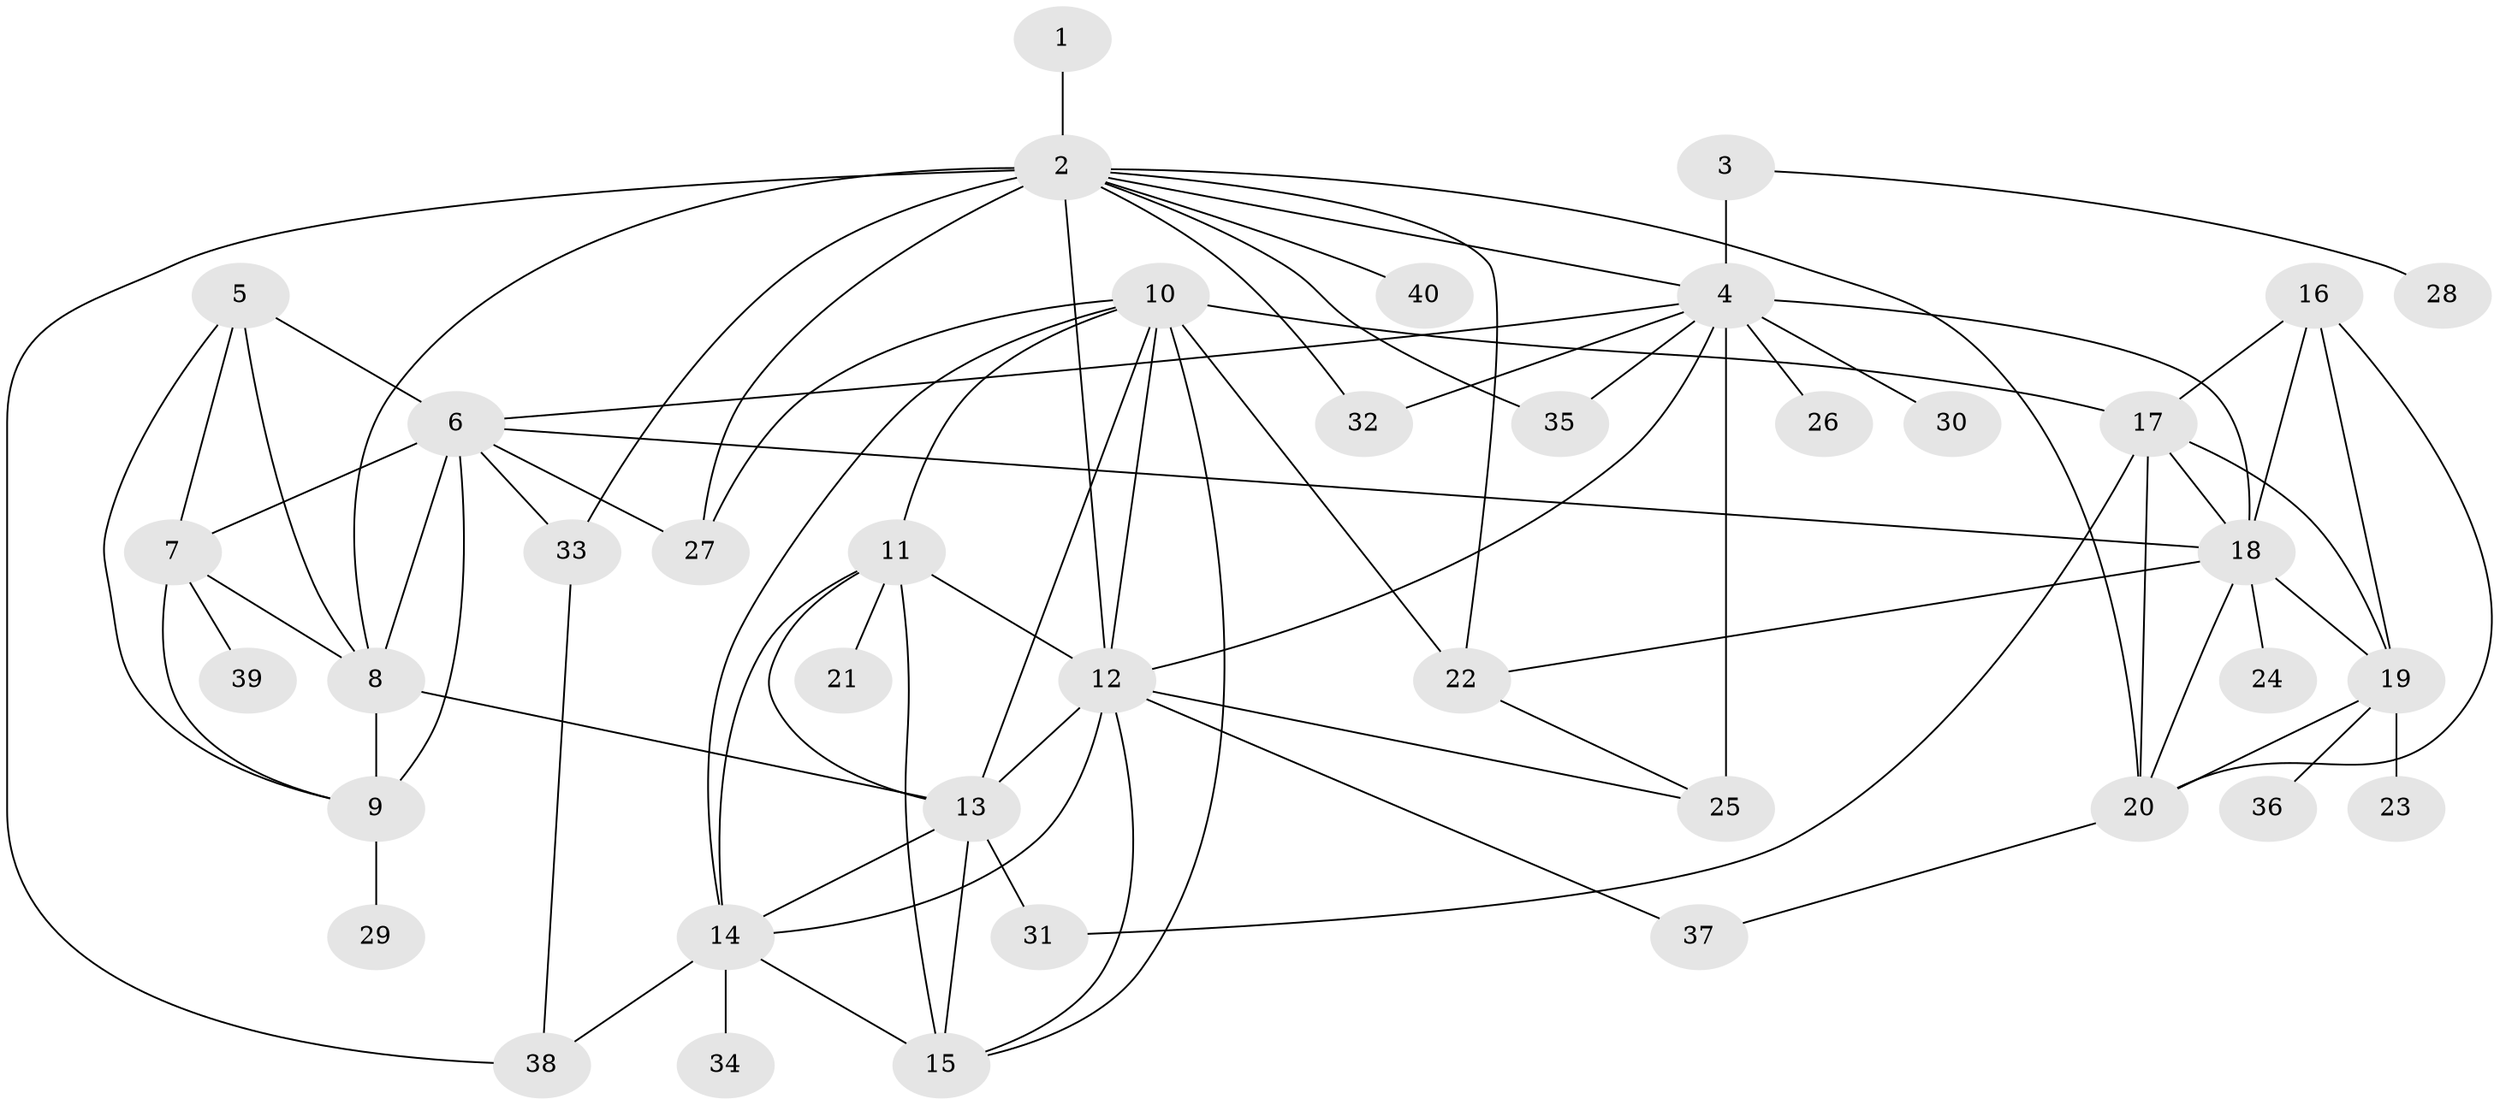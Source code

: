 // original degree distribution, {7: 0.030303030303030304, 12: 0.022727272727272728, 8: 0.06060606060606061, 6: 0.030303030303030304, 9: 0.030303030303030304, 11: 0.007575757575757576, 5: 0.007575757575757576, 13: 0.007575757575757576, 10: 0.022727272727272728, 15: 0.007575757575757576, 3: 0.06818181818181818, 1: 0.5681818181818182, 2: 0.12878787878787878, 4: 0.007575757575757576}
// Generated by graph-tools (version 1.1) at 2025/52/03/04/25 22:52:44]
// undirected, 40 vertices, 80 edges
graph export_dot {
  node [color=gray90,style=filled];
  1;
  2;
  3;
  4;
  5;
  6;
  7;
  8;
  9;
  10;
  11;
  12;
  13;
  14;
  15;
  16;
  17;
  18;
  19;
  20;
  21;
  22;
  23;
  24;
  25;
  26;
  27;
  28;
  29;
  30;
  31;
  32;
  33;
  34;
  35;
  36;
  37;
  38;
  39;
  40;
  1 -- 2 [weight=5.0];
  2 -- 4 [weight=1.0];
  2 -- 8 [weight=1.0];
  2 -- 12 [weight=2.0];
  2 -- 20 [weight=1.0];
  2 -- 22 [weight=1.0];
  2 -- 27 [weight=4.0];
  2 -- 32 [weight=3.0];
  2 -- 33 [weight=1.0];
  2 -- 35 [weight=1.0];
  2 -- 38 [weight=1.0];
  2 -- 40 [weight=1.0];
  3 -- 4 [weight=5.0];
  3 -- 28 [weight=1.0];
  4 -- 6 [weight=1.0];
  4 -- 12 [weight=1.0];
  4 -- 18 [weight=1.0];
  4 -- 25 [weight=6.0];
  4 -- 26 [weight=1.0];
  4 -- 30 [weight=1.0];
  4 -- 32 [weight=1.0];
  4 -- 35 [weight=1.0];
  5 -- 6 [weight=2.0];
  5 -- 7 [weight=1.0];
  5 -- 8 [weight=1.0];
  5 -- 9 [weight=1.0];
  6 -- 7 [weight=2.0];
  6 -- 8 [weight=2.0];
  6 -- 9 [weight=2.0];
  6 -- 18 [weight=1.0];
  6 -- 27 [weight=1.0];
  6 -- 33 [weight=1.0];
  7 -- 8 [weight=1.0];
  7 -- 9 [weight=1.0];
  7 -- 39 [weight=1.0];
  8 -- 9 [weight=1.0];
  8 -- 13 [weight=1.0];
  9 -- 29 [weight=1.0];
  10 -- 11 [weight=1.0];
  10 -- 12 [weight=1.0];
  10 -- 13 [weight=1.0];
  10 -- 14 [weight=1.0];
  10 -- 15 [weight=1.0];
  10 -- 17 [weight=1.0];
  10 -- 22 [weight=2.0];
  10 -- 27 [weight=1.0];
  11 -- 12 [weight=1.0];
  11 -- 13 [weight=1.0];
  11 -- 14 [weight=1.0];
  11 -- 15 [weight=1.0];
  11 -- 21 [weight=1.0];
  12 -- 13 [weight=1.0];
  12 -- 14 [weight=1.0];
  12 -- 15 [weight=1.0];
  12 -- 25 [weight=1.0];
  12 -- 37 [weight=1.0];
  13 -- 14 [weight=1.0];
  13 -- 15 [weight=1.0];
  13 -- 31 [weight=1.0];
  14 -- 15 [weight=1.0];
  14 -- 34 [weight=1.0];
  14 -- 38 [weight=1.0];
  16 -- 17 [weight=1.0];
  16 -- 18 [weight=3.0];
  16 -- 19 [weight=1.0];
  16 -- 20 [weight=1.0];
  17 -- 18 [weight=2.0];
  17 -- 19 [weight=1.0];
  17 -- 20 [weight=1.0];
  17 -- 31 [weight=1.0];
  18 -- 19 [weight=2.0];
  18 -- 20 [weight=2.0];
  18 -- 22 [weight=1.0];
  18 -- 24 [weight=1.0];
  19 -- 20 [weight=1.0];
  19 -- 23 [weight=8.0];
  19 -- 36 [weight=1.0];
  20 -- 37 [weight=1.0];
  22 -- 25 [weight=1.0];
  33 -- 38 [weight=1.0];
}

